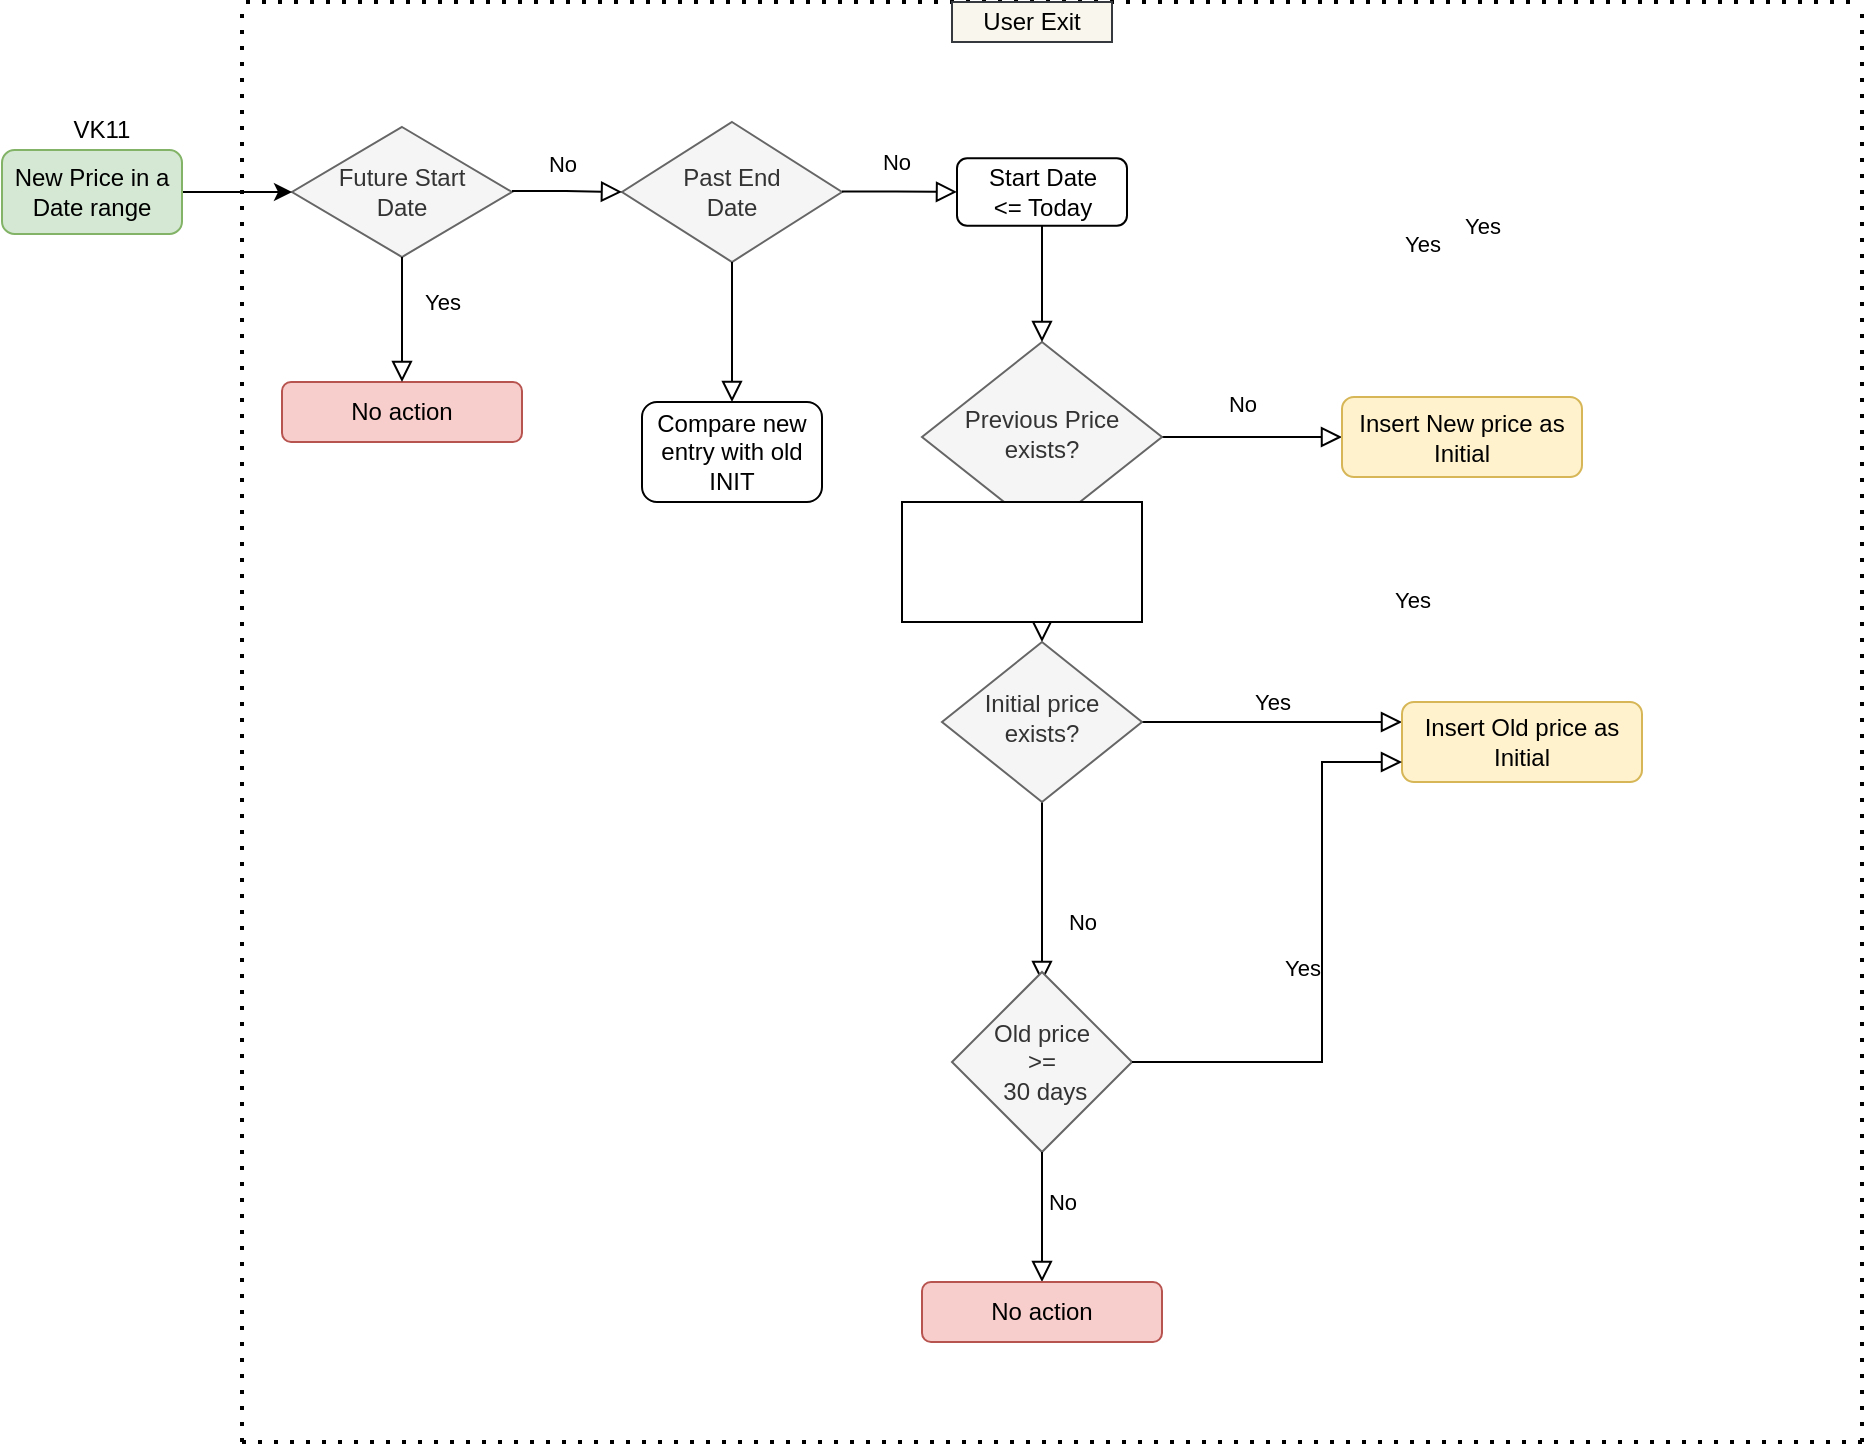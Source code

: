 <mxfile version="14.9.1" type="github"><diagram id="C5RBs43oDa-KdzZeNtuy" name="Page-1"><mxGraphModel dx="1862" dy="1721" grid="1" gridSize="10" guides="1" tooltips="1" connect="1" arrows="1" fold="1" page="1" pageScale="1" pageWidth="827" pageHeight="1169" math="0" shadow="0"><root><mxCell id="WIyWlLk6GJQsqaUBKTNV-0"/><mxCell id="WIyWlLk6GJQsqaUBKTNV-1" parent="WIyWlLk6GJQsqaUBKTNV-0"/><mxCell id="WIyWlLk6GJQsqaUBKTNV-3" value="Start Date &lt;br&gt;&amp;lt;= Today" style="rounded=1;whiteSpace=wrap;html=1;fontSize=12;glass=0;strokeWidth=1;shadow=0;" parent="WIyWlLk6GJQsqaUBKTNV-1" vertex="1"><mxGeometry x="167.5" y="78.12" width="85" height="33.75" as="geometry"/></mxCell><mxCell id="WIyWlLk6GJQsqaUBKTNV-4" value="Yes" style="rounded=0;html=1;jettySize=auto;orthogonalLoop=1;fontSize=11;endArrow=block;endFill=0;endSize=8;strokeWidth=1;shadow=0;labelBackgroundColor=none;edgeStyle=orthogonalEdgeStyle;" parent="WIyWlLk6GJQsqaUBKTNV-1" source="WIyWlLk6GJQsqaUBKTNV-6" target="WIyWlLk6GJQsqaUBKTNV-10" edge="1"><mxGeometry x="-1" y="-321" relative="1" as="geometry"><mxPoint x="21" y="-115" as="offset"/></mxGeometry></mxCell><mxCell id="WIyWlLk6GJQsqaUBKTNV-5" value="No" style="edgeStyle=orthogonalEdgeStyle;rounded=0;html=1;jettySize=auto;orthogonalLoop=1;fontSize=11;endArrow=block;endFill=0;endSize=8;strokeWidth=1;shadow=0;labelBackgroundColor=none;" parent="WIyWlLk6GJQsqaUBKTNV-1" source="WIyWlLk6GJQsqaUBKTNV-6" target="WIyWlLk6GJQsqaUBKTNV-7" edge="1"><mxGeometry x="-0.111" y="18" relative="1" as="geometry"><mxPoint y="1" as="offset"/></mxGeometry></mxCell><mxCell id="WIyWlLk6GJQsqaUBKTNV-6" value="Previous Price exists?" style="rhombus;whiteSpace=wrap;html=1;shadow=0;fontFamily=Helvetica;fontSize=12;align=center;strokeWidth=1;spacing=6;spacingTop=-4;fillColor=#f5f5f5;strokeColor=#666666;fontColor=#333333;" parent="WIyWlLk6GJQsqaUBKTNV-1" vertex="1"><mxGeometry x="150" y="170" width="120" height="95" as="geometry"/></mxCell><mxCell id="WIyWlLk6GJQsqaUBKTNV-7" value="Insert New price as Initial" style="rounded=1;whiteSpace=wrap;html=1;fontSize=12;glass=0;strokeWidth=1;shadow=0;fillColor=#fff2cc;strokeColor=#d6b656;" parent="WIyWlLk6GJQsqaUBKTNV-1" vertex="1"><mxGeometry x="360" y="197.5" width="120" height="40" as="geometry"/></mxCell><mxCell id="WIyWlLk6GJQsqaUBKTNV-8" value="No" style="rounded=0;html=1;jettySize=auto;orthogonalLoop=1;fontSize=11;endArrow=block;endFill=0;endSize=8;strokeWidth=1;shadow=0;labelBackgroundColor=none;edgeStyle=orthogonalEdgeStyle;" parent="WIyWlLk6GJQsqaUBKTNV-1" source="WIyWlLk6GJQsqaUBKTNV-10" edge="1"><mxGeometry x="0.333" y="20" relative="1" as="geometry"><mxPoint as="offset"/><mxPoint x="210" y="490" as="targetPoint"/></mxGeometry></mxCell><mxCell id="WIyWlLk6GJQsqaUBKTNV-9" value="Yes" style="edgeStyle=orthogonalEdgeStyle;rounded=0;html=1;jettySize=auto;orthogonalLoop=1;fontSize=11;endArrow=block;endFill=0;endSize=8;strokeWidth=1;shadow=0;labelBackgroundColor=none;" parent="WIyWlLk6GJQsqaUBKTNV-1" source="WIyWlLk6GJQsqaUBKTNV-10" target="WIyWlLk6GJQsqaUBKTNV-12" edge="1"><mxGeometry y="10" relative="1" as="geometry"><mxPoint as="offset"/><Array as="points"><mxPoint x="360" y="360"/><mxPoint x="360" y="360"/></Array></mxGeometry></mxCell><mxCell id="WIyWlLk6GJQsqaUBKTNV-10" value="Initial price exists?" style="rhombus;whiteSpace=wrap;html=1;shadow=0;fontFamily=Helvetica;fontSize=12;align=center;strokeWidth=1;spacing=6;spacingTop=-4;fillColor=#f5f5f5;strokeColor=#666666;fontColor=#333333;" parent="WIyWlLk6GJQsqaUBKTNV-1" vertex="1"><mxGeometry x="160" y="320" width="100" height="80" as="geometry"/></mxCell><mxCell id="WIyWlLk6GJQsqaUBKTNV-12" value="Insert Old price as Initial" style="rounded=1;whiteSpace=wrap;html=1;fontSize=12;glass=0;strokeWidth=1;shadow=0;fillColor=#fff2cc;strokeColor=#d6b656;" parent="WIyWlLk6GJQsqaUBKTNV-1" vertex="1"><mxGeometry x="390" y="350" width="120" height="40" as="geometry"/></mxCell><mxCell id="1uFGDJ0BJzNzpiRpG4Sb-0" value="Future Start&lt;br&gt;Date" style="rhombus;whiteSpace=wrap;html=1;fontSize=12;glass=0;strokeWidth=1;shadow=0;fillColor=#f5f5f5;strokeColor=#666666;fontColor=#333333;" parent="WIyWlLk6GJQsqaUBKTNV-1" vertex="1"><mxGeometry x="-165" y="62.5" width="110" height="65" as="geometry"/></mxCell><mxCell id="1uFGDJ0BJzNzpiRpG4Sb-1" value="No action" style="whiteSpace=wrap;html=1;rounded=1;shadow=0;strokeWidth=1;glass=0;fillColor=#f8cecc;strokeColor=#b85450;" parent="WIyWlLk6GJQsqaUBKTNV-1" vertex="1"><mxGeometry x="-170" y="190" width="120" height="30" as="geometry"/></mxCell><mxCell id="1uFGDJ0BJzNzpiRpG4Sb-3" value="Past End&lt;br&gt;Date" style="rhombus;whiteSpace=wrap;html=1;fontSize=12;glass=0;strokeWidth=1;shadow=0;fillColor=#f5f5f5;strokeColor=#666666;fontColor=#333333;" parent="WIyWlLk6GJQsqaUBKTNV-1" vertex="1"><mxGeometry y="60" width="110" height="70" as="geometry"/></mxCell><mxCell id="1uFGDJ0BJzNzpiRpG4Sb-4" value="Compare new entry with old INIT" style="whiteSpace=wrap;html=1;rounded=1;shadow=0;strokeWidth=1;glass=0;" parent="WIyWlLk6GJQsqaUBKTNV-1" vertex="1"><mxGeometry x="10" y="200" width="90" height="50" as="geometry"/></mxCell><mxCell id="puUOUJRcIxCyxZQvcFH1-1" value="Old price &lt;br&gt;&amp;gt;=&lt;br&gt;&amp;nbsp;30 days" style="rhombus;whiteSpace=wrap;html=1;fillColor=#f5f5f5;strokeColor=#666666;fontColor=#333333;" vertex="1" parent="WIyWlLk6GJQsqaUBKTNV-1"><mxGeometry x="165" y="485" width="90" height="90" as="geometry"/></mxCell><mxCell id="puUOUJRcIxCyxZQvcFH1-7" value="Yes" style="edgeStyle=orthogonalEdgeStyle;rounded=0;html=1;jettySize=auto;orthogonalLoop=1;fontSize=11;endArrow=block;endFill=0;endSize=8;strokeWidth=1;shadow=0;labelBackgroundColor=none;" edge="1" parent="WIyWlLk6GJQsqaUBKTNV-1"><mxGeometry y="10" relative="1" as="geometry"><mxPoint as="offset"/><mxPoint x="255" y="530" as="sourcePoint"/><mxPoint x="390" y="380" as="targetPoint"/><Array as="points"><mxPoint x="350" y="530"/><mxPoint x="350" y="380"/></Array></mxGeometry></mxCell><mxCell id="puUOUJRcIxCyxZQvcFH1-8" value="No" style="rounded=0;html=1;jettySize=auto;orthogonalLoop=1;fontSize=11;endArrow=block;endFill=0;endSize=8;strokeWidth=1;shadow=0;labelBackgroundColor=none;edgeStyle=orthogonalEdgeStyle;exitX=0.5;exitY=1;exitDx=0;exitDy=0;entryX=0.5;entryY=0;entryDx=0;entryDy=0;" edge="1" parent="WIyWlLk6GJQsqaUBKTNV-1" source="puUOUJRcIxCyxZQvcFH1-1" target="puUOUJRcIxCyxZQvcFH1-22"><mxGeometry x="-0.231" y="10" relative="1" as="geometry"><mxPoint as="offset"/><mxPoint x="209.58" y="588" as="sourcePoint"/><mxPoint x="209.58" y="678" as="targetPoint"/></mxGeometry></mxCell><mxCell id="puUOUJRcIxCyxZQvcFH1-14" value="No" style="edgeStyle=orthogonalEdgeStyle;rounded=0;html=1;jettySize=auto;orthogonalLoop=1;fontSize=11;endArrow=block;endFill=0;endSize=8;strokeWidth=1;shadow=0;labelBackgroundColor=none;" edge="1" parent="WIyWlLk6GJQsqaUBKTNV-1"><mxGeometry x="-0.091" y="14" relative="1" as="geometry"><mxPoint as="offset"/><mxPoint x="-55" y="94.5" as="sourcePoint"/><mxPoint y="95" as="targetPoint"/><Array as="points"><mxPoint x="-28" y="94"/><mxPoint y="95"/></Array></mxGeometry></mxCell><mxCell id="puUOUJRcIxCyxZQvcFH1-15" value="No" style="edgeStyle=orthogonalEdgeStyle;rounded=0;html=1;jettySize=auto;orthogonalLoop=1;fontSize=11;endArrow=block;endFill=0;endSize=8;strokeWidth=1;shadow=0;labelBackgroundColor=none;entryX=0;entryY=0.5;entryDx=0;entryDy=0;" edge="1" parent="WIyWlLk6GJQsqaUBKTNV-1" target="WIyWlLk6GJQsqaUBKTNV-3"><mxGeometry x="-0.058" y="15" relative="1" as="geometry"><mxPoint as="offset"/><mxPoint x="110" y="94.71" as="sourcePoint"/><mxPoint x="150" y="95" as="targetPoint"/><Array as="points"><mxPoint x="137" y="95"/></Array></mxGeometry></mxCell><mxCell id="puUOUJRcIxCyxZQvcFH1-17" value="Yes" style="rounded=0;html=1;jettySize=auto;orthogonalLoop=1;fontSize=11;endArrow=block;endFill=0;endSize=8;strokeWidth=1;shadow=0;labelBackgroundColor=none;edgeStyle=orthogonalEdgeStyle;entryX=0.5;entryY=0;entryDx=0;entryDy=0;exitX=0.5;exitY=1;exitDx=0;exitDy=0;" edge="1" parent="WIyWlLk6GJQsqaUBKTNV-1" source="1uFGDJ0BJzNzpiRpG4Sb-0" target="1uFGDJ0BJzNzpiRpG4Sb-1"><mxGeometry x="-1" y="510" relative="1" as="geometry"><mxPoint y="-7" as="offset"/><mxPoint x="-110.29" y="130" as="sourcePoint"/><mxPoint x="-110.29" y="185" as="targetPoint"/></mxGeometry></mxCell><mxCell id="puUOUJRcIxCyxZQvcFH1-19" value="Yes" style="rounded=0;html=1;jettySize=auto;orthogonalLoop=1;fontSize=11;endArrow=block;endFill=0;endSize=8;strokeWidth=1;shadow=0;labelBackgroundColor=none;edgeStyle=orthogonalEdgeStyle;exitX=0.5;exitY=1;exitDx=0;exitDy=0;entryX=0.5;entryY=0;entryDx=0;entryDy=0;" edge="1" parent="WIyWlLk6GJQsqaUBKTNV-1" source="WIyWlLk6GJQsqaUBKTNV-3" target="WIyWlLk6GJQsqaUBKTNV-6"><mxGeometry x="-1" y="220" relative="1" as="geometry"><mxPoint as="offset"/><mxPoint x="220" y="275" as="sourcePoint"/><mxPoint x="310" y="180" as="targetPoint"/></mxGeometry></mxCell><mxCell id="puUOUJRcIxCyxZQvcFH1-20" value="Yes" style="rounded=0;html=1;jettySize=auto;orthogonalLoop=1;fontSize=11;endArrow=block;endFill=0;endSize=8;strokeWidth=1;shadow=0;labelBackgroundColor=none;edgeStyle=orthogonalEdgeStyle;entryX=0.5;entryY=0;entryDx=0;entryDy=0;exitX=0.5;exitY=1;exitDx=0;exitDy=0;" edge="1" parent="WIyWlLk6GJQsqaUBKTNV-1" source="1uFGDJ0BJzNzpiRpG4Sb-3" target="1uFGDJ0BJzNzpiRpG4Sb-4"><mxGeometry x="1" y="354" relative="1" as="geometry"><mxPoint x="-14" y="99" as="offset"/><mxPoint x="60" y="140" as="sourcePoint"/><mxPoint x="-100" y="200" as="targetPoint"/><Array as="points"><mxPoint x="55" y="180"/><mxPoint x="55" y="180"/></Array></mxGeometry></mxCell><mxCell id="puUOUJRcIxCyxZQvcFH1-22" value="No action" style="whiteSpace=wrap;html=1;rounded=1;shadow=0;strokeWidth=1;glass=0;fillColor=#f8cecc;strokeColor=#b85450;" vertex="1" parent="WIyWlLk6GJQsqaUBKTNV-1"><mxGeometry x="150" y="640" width="120" height="30" as="geometry"/></mxCell><mxCell id="puUOUJRcIxCyxZQvcFH1-27" value="" style="edgeStyle=orthogonalEdgeStyle;rounded=0;orthogonalLoop=1;jettySize=auto;html=1;" edge="1" parent="WIyWlLk6GJQsqaUBKTNV-1" source="puUOUJRcIxCyxZQvcFH1-26" target="1uFGDJ0BJzNzpiRpG4Sb-0"><mxGeometry relative="1" as="geometry"/></mxCell><mxCell id="puUOUJRcIxCyxZQvcFH1-26" value="New Price in a Date range" style="rounded=1;whiteSpace=wrap;html=1;fillColor=#d5e8d4;strokeColor=#82b366;" vertex="1" parent="WIyWlLk6GJQsqaUBKTNV-1"><mxGeometry x="-310" y="74" width="90" height="42" as="geometry"/></mxCell><mxCell id="puUOUJRcIxCyxZQvcFH1-28" value="Text" style="text;html=1;strokeColor=none;fillColor=none;align=center;verticalAlign=middle;whiteSpace=wrap;rounded=0;" vertex="1" parent="WIyWlLk6GJQsqaUBKTNV-1"><mxGeometry x="180" y="270" width="40" height="20" as="geometry"/></mxCell><mxCell id="puUOUJRcIxCyxZQvcFH1-29" value="VK11" style="text;html=1;strokeColor=none;fillColor=none;align=center;verticalAlign=middle;whiteSpace=wrap;rounded=0;" vertex="1" parent="WIyWlLk6GJQsqaUBKTNV-1"><mxGeometry x="-280" y="54" width="40" height="20" as="geometry"/></mxCell><mxCell id="puUOUJRcIxCyxZQvcFH1-30" value="" style="rounded=0;whiteSpace=wrap;html=1;" vertex="1" parent="WIyWlLk6GJQsqaUBKTNV-1"><mxGeometry x="140" y="250" width="120" height="60" as="geometry"/></mxCell><mxCell id="puUOUJRcIxCyxZQvcFH1-31" value="" style="endArrow=none;dashed=1;html=1;dashPattern=1 3;strokeWidth=2;" edge="1" parent="WIyWlLk6GJQsqaUBKTNV-1"><mxGeometry width="50" height="50" relative="1" as="geometry"><mxPoint x="-190" y="720" as="sourcePoint"/><mxPoint x="-190" as="targetPoint"/></mxGeometry></mxCell><mxCell id="puUOUJRcIxCyxZQvcFH1-32" value="" style="endArrow=none;dashed=1;html=1;dashPattern=1 3;strokeWidth=2;" edge="1" parent="WIyWlLk6GJQsqaUBKTNV-1"><mxGeometry width="50" height="50" relative="1" as="geometry"><mxPoint x="-190" y="720" as="sourcePoint"/><mxPoint x="620" y="720" as="targetPoint"/></mxGeometry></mxCell><mxCell id="puUOUJRcIxCyxZQvcFH1-33" value="" style="endArrow=none;dashed=1;html=1;dashPattern=1 3;strokeWidth=2;" edge="1" parent="WIyWlLk6GJQsqaUBKTNV-1"><mxGeometry width="50" height="50" relative="1" as="geometry"><mxPoint x="620" y="720" as="sourcePoint"/><mxPoint x="620" as="targetPoint"/></mxGeometry></mxCell><mxCell id="puUOUJRcIxCyxZQvcFH1-34" value="" style="endArrow=none;dashed=1;html=1;dashPattern=1 3;strokeWidth=2;" edge="1" parent="WIyWlLk6GJQsqaUBKTNV-1"><mxGeometry width="50" height="50" relative="1" as="geometry"><mxPoint x="-188" as="sourcePoint"/><mxPoint x="620" as="targetPoint"/></mxGeometry></mxCell><mxCell id="puUOUJRcIxCyxZQvcFH1-35" value="User Exit" style="text;html=1;fillColor=#f9f7ed;align=center;verticalAlign=middle;whiteSpace=wrap;rounded=0;strokeColor=#36393d;" vertex="1" parent="WIyWlLk6GJQsqaUBKTNV-1"><mxGeometry x="165" width="80" height="20" as="geometry"/></mxCell></root></mxGraphModel></diagram></mxfile>